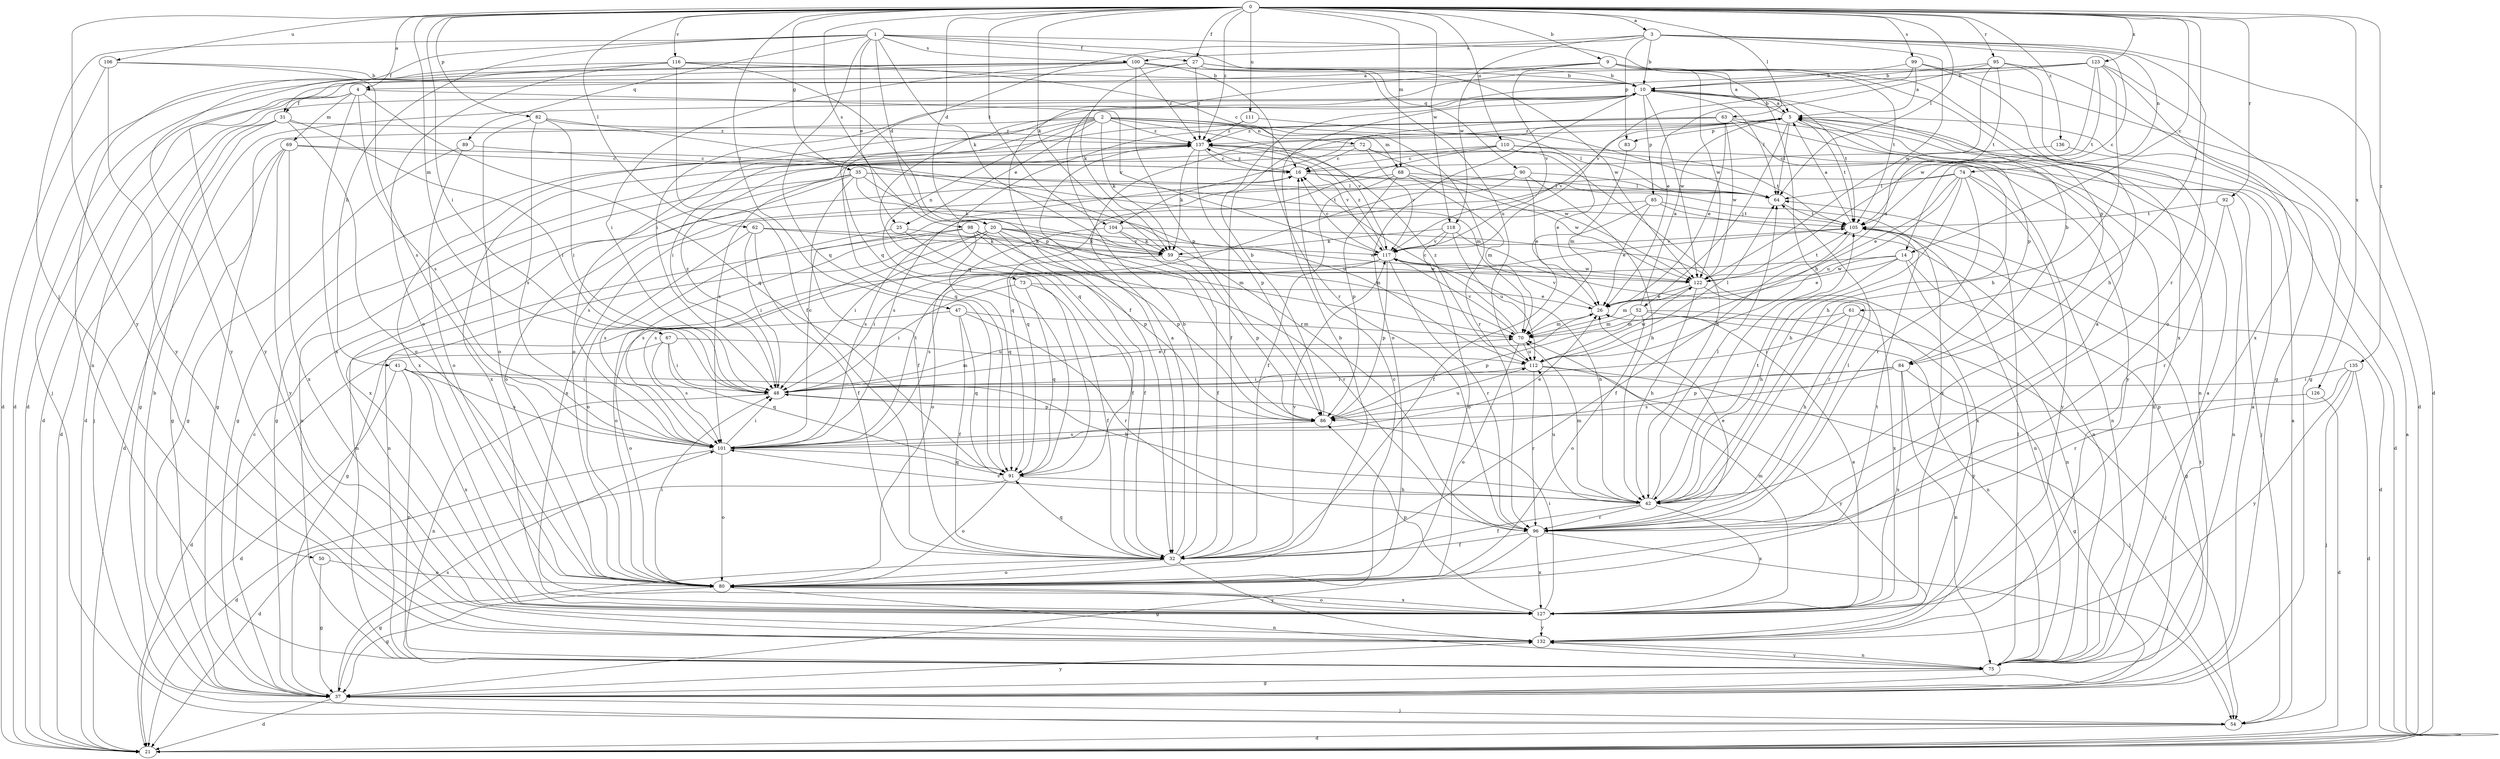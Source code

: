 strict digraph  {
0;
1;
2;
3;
4;
5;
9;
10;
14;
16;
20;
21;
25;
26;
27;
31;
32;
35;
37;
41;
42;
47;
48;
50;
52;
54;
59;
61;
62;
63;
64;
67;
68;
69;
70;
72;
73;
74;
75;
80;
82;
83;
84;
85;
86;
89;
90;
91;
92;
95;
96;
98;
99;
100;
101;
104;
105;
106;
110;
111;
112;
116;
117;
118;
122;
123;
126;
127;
132;
135;
136;
137;
0 -> 3  [label=a];
0 -> 4  [label=a];
0 -> 9  [label=b];
0 -> 14  [label=c];
0 -> 20  [label=d];
0 -> 27  [label=f];
0 -> 35  [label=g];
0 -> 47  [label=i];
0 -> 48  [label=i];
0 -> 59  [label=k];
0 -> 61  [label=l];
0 -> 62  [label=l];
0 -> 63  [label=l];
0 -> 64  [label=l];
0 -> 67  [label=m];
0 -> 68  [label=m];
0 -> 82  [label=p];
0 -> 92  [label=r];
0 -> 95  [label=r];
0 -> 98  [label=s];
0 -> 99  [label=s];
0 -> 104  [label=t];
0 -> 106  [label=u];
0 -> 110  [label=u];
0 -> 111  [label=u];
0 -> 116  [label=v];
0 -> 118  [label=w];
0 -> 123  [label=x];
0 -> 126  [label=x];
0 -> 132  [label=y];
0 -> 135  [label=z];
0 -> 136  [label=z];
0 -> 137  [label=z];
1 -> 20  [label=d];
1 -> 25  [label=e];
1 -> 27  [label=f];
1 -> 31  [label=f];
1 -> 41  [label=h];
1 -> 42  [label=h];
1 -> 50  [label=j];
1 -> 59  [label=k];
1 -> 89  [label=q];
1 -> 90  [label=q];
1 -> 91  [label=q];
1 -> 100  [label=s];
2 -> 25  [label=e];
2 -> 37  [label=g];
2 -> 59  [label=k];
2 -> 64  [label=l];
2 -> 68  [label=m];
2 -> 72  [label=n];
2 -> 73  [label=n];
2 -> 80  [label=o];
2 -> 91  [label=q];
2 -> 96  [label=r];
2 -> 117  [label=v];
2 -> 127  [label=x];
2 -> 137  [label=z];
3 -> 10  [label=b];
3 -> 14  [label=c];
3 -> 21  [label=d];
3 -> 74  [label=n];
3 -> 83  [label=p];
3 -> 91  [label=q];
3 -> 96  [label=r];
3 -> 100  [label=s];
3 -> 118  [label=w];
3 -> 122  [label=w];
4 -> 21  [label=d];
4 -> 31  [label=f];
4 -> 69  [label=m];
4 -> 91  [label=q];
4 -> 101  [label=s];
4 -> 117  [label=v];
4 -> 127  [label=x];
5 -> 10  [label=b];
5 -> 52  [label=j];
5 -> 64  [label=l];
5 -> 83  [label=p];
5 -> 84  [label=p];
5 -> 104  [label=t];
5 -> 105  [label=t];
5 -> 117  [label=v];
5 -> 137  [label=z];
9 -> 4  [label=a];
9 -> 32  [label=f];
9 -> 84  [label=p];
9 -> 105  [label=t];
9 -> 117  [label=v];
9 -> 122  [label=w];
9 -> 127  [label=x];
10 -> 5  [label=a];
10 -> 21  [label=d];
10 -> 64  [label=l];
10 -> 80  [label=o];
10 -> 85  [label=p];
10 -> 105  [label=t];
10 -> 122  [label=w];
14 -> 26  [label=e];
14 -> 37  [label=g];
14 -> 42  [label=h];
14 -> 75  [label=n];
14 -> 101  [label=s];
14 -> 122  [label=w];
16 -> 64  [label=l];
16 -> 127  [label=x];
16 -> 137  [label=z];
20 -> 32  [label=f];
20 -> 48  [label=i];
20 -> 70  [label=m];
20 -> 75  [label=n];
20 -> 86  [label=p];
20 -> 101  [label=s];
20 -> 117  [label=v];
20 -> 122  [label=w];
21 -> 5  [label=a];
25 -> 32  [label=f];
25 -> 59  [label=k];
25 -> 101  [label=s];
26 -> 70  [label=m];
26 -> 117  [label=v];
27 -> 5  [label=a];
27 -> 10  [label=b];
27 -> 21  [label=d];
27 -> 59  [label=k];
27 -> 112  [label=u];
27 -> 137  [label=z];
31 -> 21  [label=d];
31 -> 37  [label=g];
31 -> 48  [label=i];
31 -> 54  [label=j];
31 -> 80  [label=o];
31 -> 137  [label=z];
32 -> 5  [label=a];
32 -> 10  [label=b];
32 -> 37  [label=g];
32 -> 80  [label=o];
32 -> 91  [label=q];
32 -> 117  [label=v];
32 -> 132  [label=y];
35 -> 32  [label=f];
35 -> 59  [label=k];
35 -> 64  [label=l];
35 -> 75  [label=n];
35 -> 80  [label=o];
35 -> 105  [label=t];
35 -> 112  [label=u];
35 -> 127  [label=x];
37 -> 5  [label=a];
37 -> 10  [label=b];
37 -> 16  [label=c];
37 -> 21  [label=d];
37 -> 54  [label=j];
37 -> 101  [label=s];
37 -> 105  [label=t];
37 -> 132  [label=y];
41 -> 21  [label=d];
41 -> 42  [label=h];
41 -> 48  [label=i];
41 -> 75  [label=n];
41 -> 101  [label=s];
41 -> 127  [label=x];
42 -> 32  [label=f];
42 -> 64  [label=l];
42 -> 70  [label=m];
42 -> 96  [label=r];
42 -> 101  [label=s];
42 -> 105  [label=t];
42 -> 112  [label=u];
42 -> 127  [label=x];
47 -> 32  [label=f];
47 -> 70  [label=m];
47 -> 80  [label=o];
47 -> 91  [label=q];
47 -> 96  [label=r];
48 -> 26  [label=e];
48 -> 70  [label=m];
48 -> 75  [label=n];
48 -> 86  [label=p];
48 -> 137  [label=z];
50 -> 37  [label=g];
50 -> 80  [label=o];
52 -> 5  [label=a];
52 -> 54  [label=j];
52 -> 70  [label=m];
52 -> 75  [label=n];
52 -> 80  [label=o];
52 -> 86  [label=p];
54 -> 5  [label=a];
54 -> 21  [label=d];
59 -> 80  [label=o];
59 -> 86  [label=p];
59 -> 122  [label=w];
61 -> 42  [label=h];
61 -> 48  [label=i];
61 -> 70  [label=m];
61 -> 132  [label=y];
62 -> 32  [label=f];
62 -> 48  [label=i];
62 -> 59  [label=k];
62 -> 70  [label=m];
62 -> 80  [label=o];
63 -> 26  [label=e];
63 -> 32  [label=f];
63 -> 42  [label=h];
63 -> 75  [label=n];
63 -> 91  [label=q];
63 -> 122  [label=w];
63 -> 132  [label=y];
63 -> 137  [label=z];
64 -> 105  [label=t];
67 -> 21  [label=d];
67 -> 48  [label=i];
67 -> 91  [label=q];
67 -> 101  [label=s];
67 -> 112  [label=u];
68 -> 32  [label=f];
68 -> 64  [label=l];
68 -> 70  [label=m];
68 -> 86  [label=p];
68 -> 101  [label=s];
68 -> 122  [label=w];
69 -> 16  [label=c];
69 -> 21  [label=d];
69 -> 37  [label=g];
69 -> 70  [label=m];
69 -> 127  [label=x];
69 -> 132  [label=y];
70 -> 16  [label=c];
70 -> 80  [label=o];
70 -> 112  [label=u];
70 -> 117  [label=v];
72 -> 16  [label=c];
72 -> 37  [label=g];
72 -> 42  [label=h];
72 -> 117  [label=v];
72 -> 122  [label=w];
73 -> 26  [label=e];
73 -> 32  [label=f];
73 -> 48  [label=i];
73 -> 91  [label=q];
74 -> 26  [label=e];
74 -> 42  [label=h];
74 -> 64  [label=l];
74 -> 75  [label=n];
74 -> 96  [label=r];
74 -> 101  [label=s];
74 -> 112  [label=u];
74 -> 132  [label=y];
75 -> 5  [label=a];
75 -> 37  [label=g];
75 -> 64  [label=l];
75 -> 132  [label=y];
80 -> 10  [label=b];
80 -> 16  [label=c];
80 -> 37  [label=g];
80 -> 48  [label=i];
80 -> 75  [label=n];
80 -> 105  [label=t];
80 -> 127  [label=x];
82 -> 48  [label=i];
82 -> 80  [label=o];
82 -> 96  [label=r];
82 -> 101  [label=s];
82 -> 137  [label=z];
83 -> 70  [label=m];
84 -> 10  [label=b];
84 -> 37  [label=g];
84 -> 48  [label=i];
84 -> 75  [label=n];
84 -> 86  [label=p];
84 -> 101  [label=s];
84 -> 127  [label=x];
85 -> 26  [label=e];
85 -> 32  [label=f];
85 -> 75  [label=n];
85 -> 101  [label=s];
85 -> 105  [label=t];
86 -> 10  [label=b];
86 -> 101  [label=s];
86 -> 112  [label=u];
89 -> 16  [label=c];
89 -> 37  [label=g];
89 -> 80  [label=o];
90 -> 26  [label=e];
90 -> 42  [label=h];
90 -> 64  [label=l];
90 -> 91  [label=q];
90 -> 127  [label=x];
91 -> 21  [label=d];
91 -> 42  [label=h];
91 -> 80  [label=o];
92 -> 75  [label=n];
92 -> 96  [label=r];
92 -> 105  [label=t];
95 -> 10  [label=b];
95 -> 26  [label=e];
95 -> 37  [label=g];
95 -> 80  [label=o];
95 -> 105  [label=t];
95 -> 112  [label=u];
96 -> 5  [label=a];
96 -> 26  [label=e];
96 -> 32  [label=f];
96 -> 37  [label=g];
96 -> 54  [label=j];
96 -> 64  [label=l];
96 -> 127  [label=x];
98 -> 59  [label=k];
98 -> 75  [label=n];
98 -> 86  [label=p];
98 -> 91  [label=q];
98 -> 96  [label=r];
98 -> 101  [label=s];
99 -> 5  [label=a];
99 -> 10  [label=b];
99 -> 21  [label=d];
99 -> 42  [label=h];
99 -> 117  [label=v];
100 -> 10  [label=b];
100 -> 21  [label=d];
100 -> 48  [label=i];
100 -> 54  [label=j];
100 -> 86  [label=p];
100 -> 96  [label=r];
100 -> 122  [label=w];
100 -> 132  [label=y];
100 -> 137  [label=z];
101 -> 16  [label=c];
101 -> 21  [label=d];
101 -> 26  [label=e];
101 -> 48  [label=i];
101 -> 80  [label=o];
101 -> 91  [label=q];
101 -> 105  [label=t];
104 -> 32  [label=f];
104 -> 59  [label=k];
104 -> 80  [label=o];
104 -> 127  [label=x];
105 -> 5  [label=a];
105 -> 21  [label=d];
105 -> 32  [label=f];
105 -> 75  [label=n];
105 -> 117  [label=v];
106 -> 10  [label=b];
106 -> 21  [label=d];
106 -> 101  [label=s];
106 -> 132  [label=y];
110 -> 16  [label=c];
110 -> 26  [label=e];
110 -> 75  [label=n];
110 -> 91  [label=q];
110 -> 101  [label=s];
110 -> 105  [label=t];
111 -> 48  [label=i];
111 -> 64  [label=l];
111 -> 137  [label=z];
112 -> 48  [label=i];
112 -> 54  [label=j];
112 -> 64  [label=l];
112 -> 96  [label=r];
112 -> 122  [label=w];
112 -> 132  [label=y];
112 -> 137  [label=z];
116 -> 10  [label=b];
116 -> 16  [label=c];
116 -> 32  [label=f];
116 -> 75  [label=n];
116 -> 80  [label=o];
116 -> 86  [label=p];
116 -> 132  [label=y];
117 -> 16  [label=c];
117 -> 37  [label=g];
117 -> 42  [label=h];
117 -> 48  [label=i];
117 -> 86  [label=p];
117 -> 96  [label=r];
117 -> 122  [label=w];
117 -> 137  [label=z];
118 -> 59  [label=k];
118 -> 80  [label=o];
118 -> 96  [label=r];
118 -> 112  [label=u];
118 -> 117  [label=v];
122 -> 26  [label=e];
122 -> 42  [label=h];
122 -> 70  [label=m];
122 -> 105  [label=t];
122 -> 127  [label=x];
123 -> 10  [label=b];
123 -> 37  [label=g];
123 -> 42  [label=h];
123 -> 48  [label=i];
123 -> 91  [label=q];
123 -> 105  [label=t];
123 -> 122  [label=w];
123 -> 127  [label=x];
126 -> 21  [label=d];
126 -> 86  [label=p];
127 -> 26  [label=e];
127 -> 48  [label=i];
127 -> 70  [label=m];
127 -> 80  [label=o];
127 -> 86  [label=p];
127 -> 132  [label=y];
132 -> 75  [label=n];
135 -> 21  [label=d];
135 -> 48  [label=i];
135 -> 54  [label=j];
135 -> 96  [label=r];
135 -> 132  [label=y];
136 -> 16  [label=c];
136 -> 21  [label=d];
137 -> 16  [label=c];
137 -> 32  [label=f];
137 -> 37  [label=g];
137 -> 54  [label=j];
137 -> 59  [label=k];
137 -> 86  [label=p];
137 -> 117  [label=v];
137 -> 127  [label=x];
}
